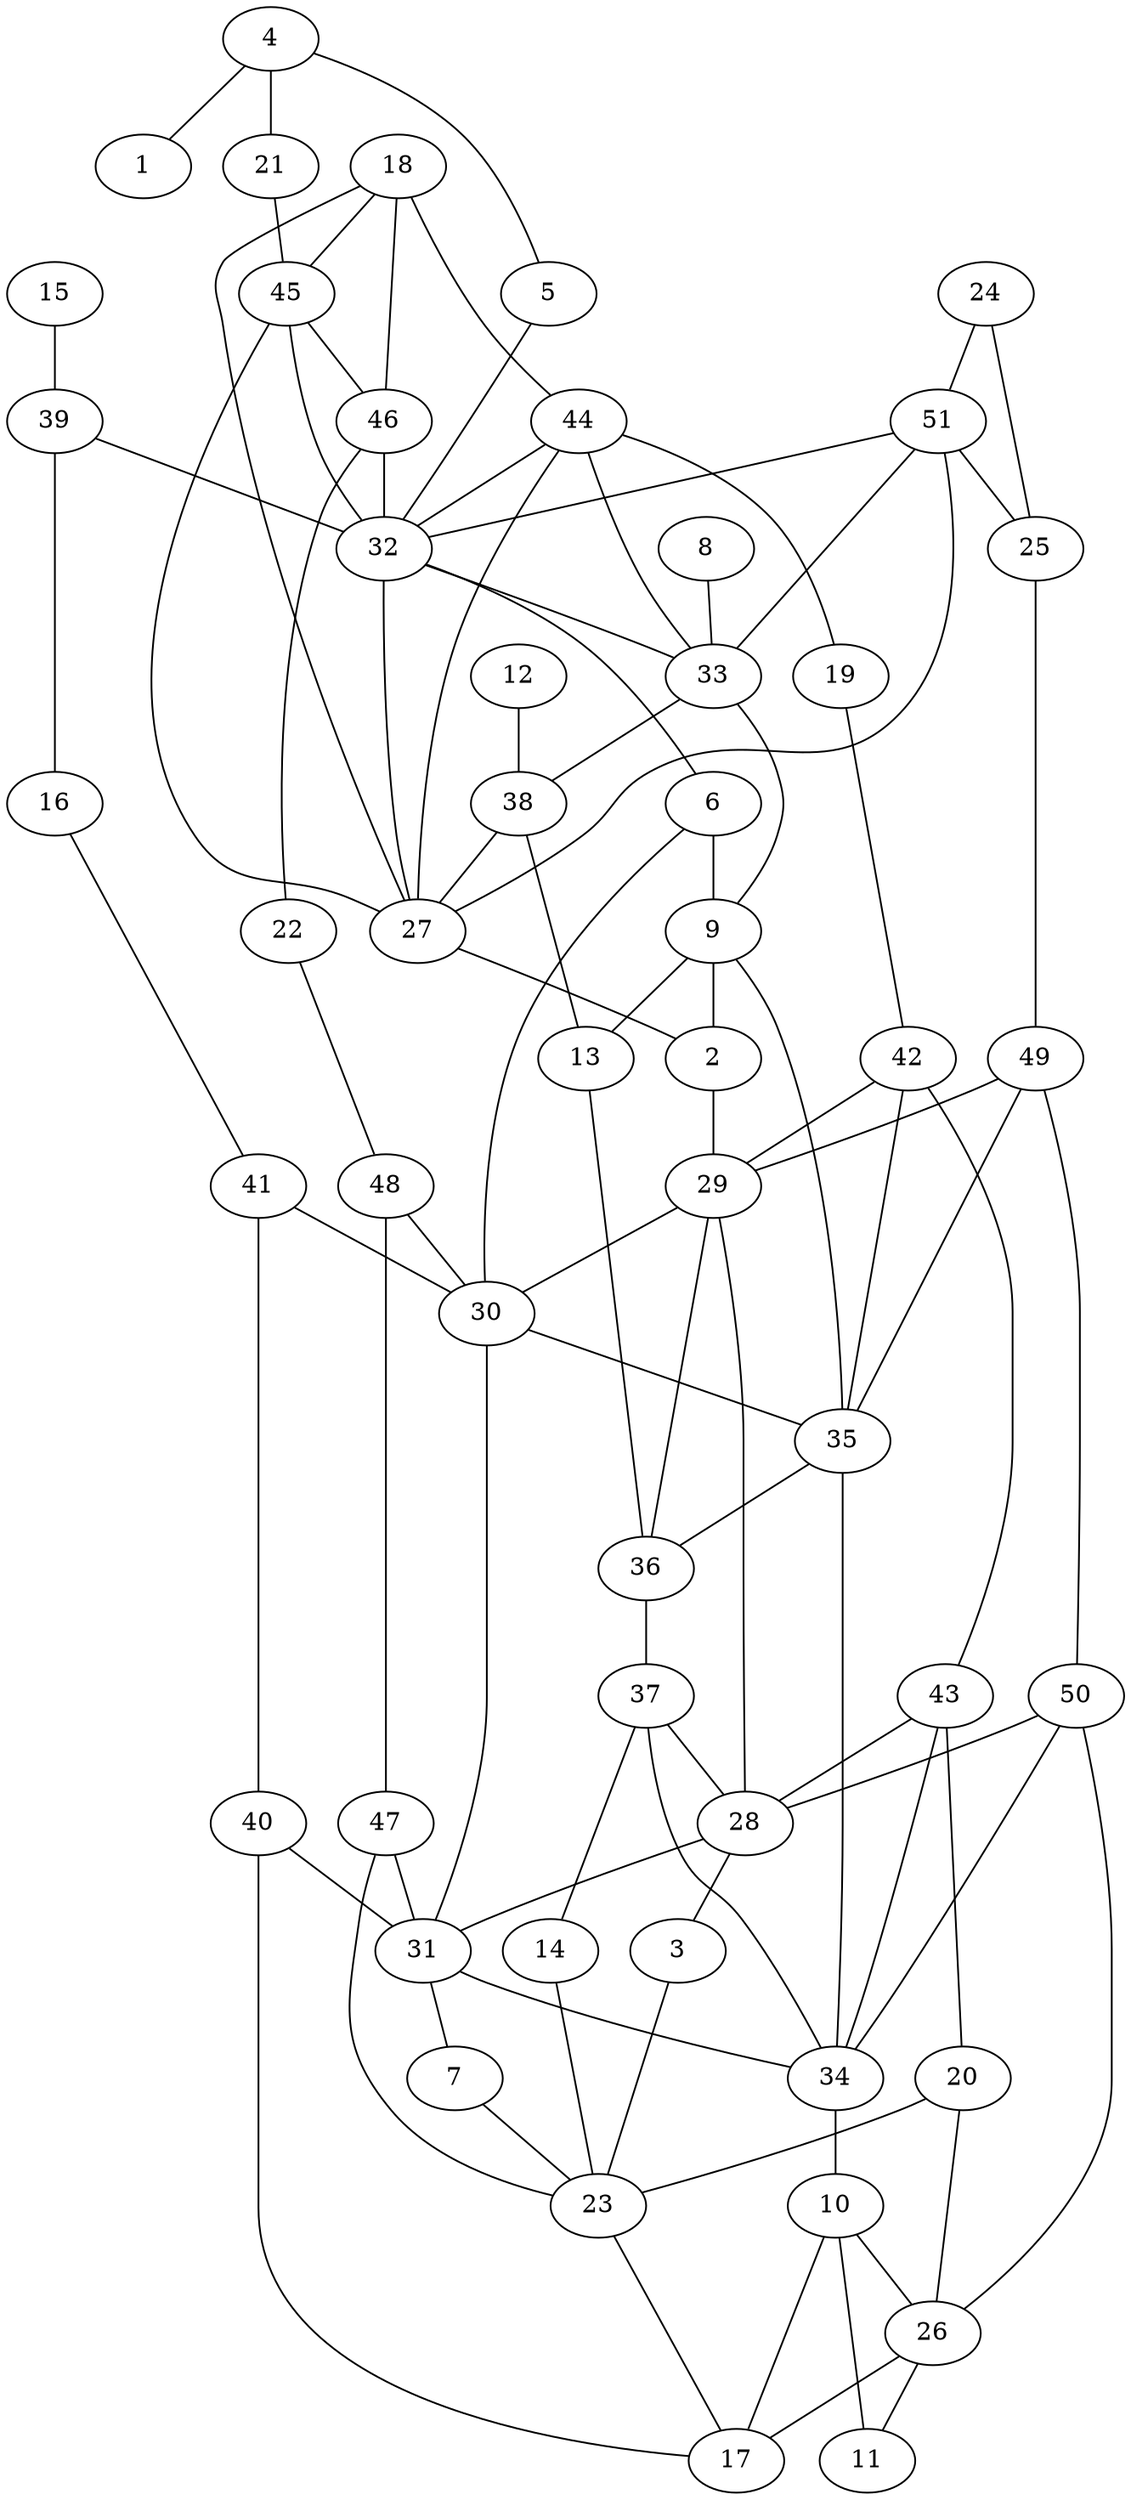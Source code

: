 graph pdb1dco {
	1	 [aaLength=14,
		sequence=AEERDQLLPNLRAV,
		type=0];
	2	 [aaLength=18,
		sequence=FNRAFGFMTRVALQAEKL,
		type=0];
	29	 [aaLength=4,
		sequence=EWFN,
		type=1];
	2 -- 29	 [distance0="4.0",
		frequency=1,
		type0=4];
	3	 [aaLength=17,
		sequence=ERDINLASFIEQVAVSM,
		type=0];
	23	 [aaLength=17,
		sequence=ERDINLASFIEQVAVSM,
		type=0];
	3 -- 23	 [distance0="13.61717",
		frequency=1,
		type0=2];
	4	 [aaLength=7,
		sequence=AEERDQL,
		type=0];
	4 -- 1	 [distance0="26.59213",
		frequency=1,
		type0=3];
	5	 [aaLength=4,
		sequence=PNLR,
		type=0];
	4 -- 5	 [distance0="13.20976",
		distance1="1.0",
		frequency=2,
		type0=1,
		type1=4];
	21	 [aaLength=14,
		sequence=AEERDQLLPNLRAV,
		type=0];
	4 -- 21	 [distance0="13.93226",
		frequency=1,
		type0=2];
	32	 [aaLength=6,
		sequence=IFKQFH,
		type=1];
	5 -- 32	 [distance0="12.0",
		frequency=1,
		type0=4];
	6	 [aaLength=18,
		sequence=FNRAFGFMTRVALQAEKL,
		type=0];
	9	 [aaLength=17,
		sequence=FNRAFGFMTRVALQAEK,
		type=0];
	6 -- 9	 [distance0="8.698642",
		frequency=1,
		type0=3];
	30	 [aaLength=4,
		sequence=EWFN,
		type=1];
	6 -- 30	 [distance0="4.0",
		frequency=1,
		type0=4];
	7	 [aaLength=17,
		sequence=ERDINLASFIEQVAVSM,
		type=0];
	7 -- 23	 [distance0="7.292632",
		frequency=1,
		type0=1];
	8	 [aaLength=14,
		sequence=AEERDQLLPNLRAV,
		type=0];
	33	 [aaLength=6,
		sequence=IFKQFH,
		type=1];
	8 -- 33	 [distance0="10.0",
		frequency=1,
		type0=4];
	9 -- 2	 [distance0="5.010059",
		frequency=1,
		type0=1];
	13	 [aaLength=18,
		sequence=FNRAFGFMTRVALQAEKL,
		type=0];
	9 -- 13	 [distance0="8.373819",
		frequency=1,
		type0=2];
	35	 [aaLength=4,
		sequence=EWFN,
		type=1];
	9 -- 35	 [distance0="5.0",
		frequency=1,
		type0=4];
	10	 [aaLength=3,
		sequence=HEC,
		type=0];
	17	 [aaLength=15,
		sequence=ERDINLASFIEQVAV,
		type=0];
	10 -- 17	 [distance0="7.215756",
		frequency=1,
		type0=1];
	11	 [aaLength=16,
		sequence=ERDINLASFIEQVAVS,
		type=0];
	10 -- 11	 [distance0="8.74648",
		distance1="4.0",
		frequency=2,
		type0=2,
		type1=4];
	26	 [aaLength=14,
		sequence=ERDINLASFIEQVA,
		type=0];
	10 -- 26	 [distance0="15.29317",
		frequency=1,
		type0=3];
	12	 [aaLength=14,
		sequence=AEERDQLLPNLRAV,
		type=0];
	38	 [aaLength=6,
		sequence=IFKQFH,
		type=1];
	12 -- 38	 [distance0="10.0",
		frequency=1,
		type0=4];
	36	 [aaLength=4,
		sequence=EWFN,
		type=1];
	13 -- 36	 [distance0="4.0",
		frequency=1,
		type0=4];
	14	 [aaLength=17,
		sequence=ERDINLASFIEQVAVSM,
		type=0];
	14 -- 23	 [distance0="28.07588",
		frequency=1,
		type0=3];
	15	 [aaLength=13,
		sequence=AEERDQLLPNLRA,
		type=0];
	39	 [aaLength=6,
		sequence=IFKQFH,
		type=1];
	15 -- 39	 [distance0="11.0",
		frequency=1,
		type0=4];
	16	 [aaLength=18,
		sequence=FNRAFGFMTRVALQAEKL,
		type=0];
	41	 [aaLength=4,
		sequence=EWFN,
		type=1];
	16 -- 41	 [distance0="4.0",
		frequency=1,
		type0=4];
	18	 [aaLength=14,
		sequence=AEERDQLLPNLRAV,
		type=0];
	27	 [aaLength=6,
		sequence=IFKQFH,
		type=1];
	18 -- 27	 [distance0="35.64807",
		frequency=1,
		type0=3];
	44	 [aaLength=6,
		sequence=IFKQFH,
		type=1];
	18 -- 44	 [distance0="10.0",
		frequency=1,
		type0=4];
	45	 [aaLength=3,
		sequence=NEL,
		type=1];
	18 -- 45	 [distance0="30.8348",
		frequency=1,
		type0=1];
	46	 [aaLength=7,
		sequence=AIFKQFH,
		type=1];
	18 -- 46	 [distance0="34.98264",
		frequency=1,
		type0=2];
	19	 [aaLength=18,
		sequence=FNRAFGFMTRVALQAEKL,
		type=0];
	42	 [aaLength=4,
		sequence=EWFN,
		type=1];
	19 -- 42	 [distance0="4.0",
		frequency=1,
		type0=4];
	20	 [aaLength=17,
		sequence=ERDINLASFIEQVAVSM,
		type=0];
	20 -- 23	 [distance0="26.99105",
		frequency=1,
		type0=2];
	20 -- 26	 [distance0="27.54687",
		frequency=1,
		type0=3];
	21 -- 45	 [distance0="2.0",
		frequency=1,
		type0=4];
	22	 [aaLength=18,
		sequence=FNRAFGFMTRVALQAEKL,
		type=0];
	48	 [aaLength=4,
		sequence=EWFN,
		type=1];
	22 -- 48	 [distance0="4.0",
		frequency=1,
		type0=4];
	23 -- 17	 [distance0="19.85898",
		frequency=1,
		type0=3];
	24	 [aaLength=13,
		sequence=EERDQLLPNLRAV,
		type=0];
	25	 [aaLength=18,
		sequence=FNRAFGFMTRVALQAEKL,
		type=0];
	24 -- 25	 [distance0="37.4434",
		frequency=1,
		type0=3];
	51	 [aaLength=6,
		sequence=IFKQFH,
		type=1];
	24 -- 51	 [distance0="10.0",
		frequency=1,
		type0=4];
	49	 [aaLength=4,
		sequence=EWFN,
		type=1];
	25 -- 49	 [distance0="4.0",
		frequency=1,
		type0=4];
	26 -- 17	 [distance0="14.89446",
		frequency=1,
		type0=2];
	26 -- 11	 [distance0="8.952529",
		frequency=1,
		type0=1];
	27 -- 2	 [distance0="3.0",
		frequency=1,
		type0=4];
	27 -- 32	 [distance0="0.0",
		frequency=1,
		type0=1];
	28	 [aaLength=6,
		sequence=KVHITL,
		type=1];
	28 -- 3	 [distance0="9.0",
		frequency=1,
		type0=4];
	31	 [aaLength=6,
		sequence=KVHITL,
		type=1];
	28 -- 31	 [distance0="0.0",
		frequency=1,
		type0=1];
	29 -- 28	 [distance0="3.0",
		frequency=1,
		type0=4];
	29 -- 30	 [distance0="0.0",
		frequency=1,
		type0=1];
	30 -- 31	 [distance0="3.0",
		frequency=1,
		type0=4];
	30 -- 35	 [distance0="0.0",
		frequency=1,
		type0=2];
	31 -- 7	 [distance0="9.0",
		frequency=1,
		type0=4];
	34	 [aaLength=6,
		sequence=KVHITL,
		type=1];
	31 -- 34	 [distance0="0.0",
		frequency=1,
		type0=2];
	32 -- 6	 [distance0="3.0",
		frequency=1,
		type0=4];
	32 -- 33	 [distance0="0.0",
		frequency=1,
		type0=2];
	33 -- 9	 [distance0="3.0",
		frequency=1,
		type0=4];
	33 -- 38	 [distance0="0.0",
		frequency=1,
		type0=3];
	34 -- 10	 [distance0="2.0",
		frequency=1,
		type0=4];
	37	 [aaLength=6,
		sequence=KVHITL,
		type=1];
	34 -- 37	 [distance0="0.0",
		frequency=1,
		type0=3];
	35 -- 34	 [distance0="3.0",
		frequency=1,
		type0=4];
	35 -- 36	 [distance0="0.0",
		frequency=1,
		type0=3];
	36 -- 29	 [distance0="0.0",
		frequency=1,
		type0=1];
	36 -- 37	 [distance0="3.0",
		frequency=1,
		type0=4];
	37 -- 14	 [distance0="9.0",
		frequency=1,
		type0=4];
	37 -- 28	 [distance0="0.0",
		frequency=1,
		type0=1];
	38 -- 13	 [distance0="3.0",
		frequency=1,
		type0=4];
	38 -- 27	 [distance0="0.0",
		frequency=1,
		type0=1];
	39 -- 16	 [distance0="3.0",
		frequency=1,
		type0=4];
	39 -- 32	 [distance0="0.0",
		frequency=1,
		type0=2];
	40	 [aaLength=6,
		sequence=KVHITL,
		type=1];
	40 -- 17	 [distance0="9.0",
		frequency=1,
		type0=4];
	40 -- 31	 [distance0="0.0",
		frequency=1,
		type0=2];
	41 -- 30	 [distance0="0.0",
		frequency=1,
		type0=2];
	41 -- 40	 [distance0="3.0",
		frequency=1,
		type0=4];
	42 -- 29	 [distance0="0.0",
		frequency=1,
		type0=1];
	42 -- 35	 [distance0="0.0",
		frequency=1,
		type0=3];
	43	 [aaLength=6,
		sequence=KVHITL,
		type=1];
	42 -- 43	 [distance0="3.0",
		frequency=1,
		type0=4];
	43 -- 20	 [distance0="9.0",
		frequency=1,
		type0=4];
	43 -- 28	 [distance0="0.0",
		frequency=1,
		type0=1];
	43 -- 34	 [distance0="0.0",
		frequency=1,
		type0=3];
	44 -- 19	 [distance0="3.0",
		frequency=1,
		type0=4];
	44 -- 27	 [distance0="0.0",
		frequency=1,
		type0=1];
	44 -- 32	 [distance0="0.0",
		frequency=1,
		type0=2];
	44 -- 33	 [distance0="0.0",
		frequency=1,
		type0=3];
	45 -- 27	 [distance0="8.0",
		frequency=1,
		type0=2];
	45 -- 32	 [distance0="8.0",
		frequency=1,
		type0=3];
	45 -- 46	 [distance0="7.0",
		distance1="4.0",
		frequency=2,
		type0=1,
		type1=4];
	46 -- 22	 [distance0="3.0",
		frequency=1,
		type0=4];
	46 -- 32	 [distance0="1.0",
		frequency=1,
		type0=2];
	47	 [aaLength=6,
		sequence=KVHITL,
		type=1];
	47 -- 23	 [distance0="9.0",
		frequency=1,
		type0=4];
	47 -- 31	 [distance0="0.0",
		frequency=1,
		type0=2];
	48 -- 30	 [distance0="0.0",
		frequency=1,
		type0=2];
	48 -- 47	 [distance0="3.0",
		frequency=1,
		type0=4];
	49 -- 29	 [distance0="0.0",
		frequency=1,
		type0=1];
	49 -- 35	 [distance0="0.0",
		frequency=1,
		type0=3];
	50	 [aaLength=6,
		sequence=KVHITL,
		type=1];
	49 -- 50	 [distance0="3.0",
		frequency=1,
		type0=4];
	50 -- 26	 [distance0="9.0",
		frequency=1,
		type0=4];
	50 -- 28	 [distance0="0.0",
		frequency=1,
		type0=1];
	50 -- 34	 [distance0="0.0",
		frequency=1,
		type0=3];
	51 -- 25	 [distance0="3.0",
		frequency=1,
		type0=4];
	51 -- 27	 [distance0="0.0",
		frequency=1,
		type0=1];
	51 -- 32	 [distance0="0.0",
		frequency=1,
		type0=2];
	51 -- 33	 [distance0="0.0",
		frequency=1,
		type0=3];
}
